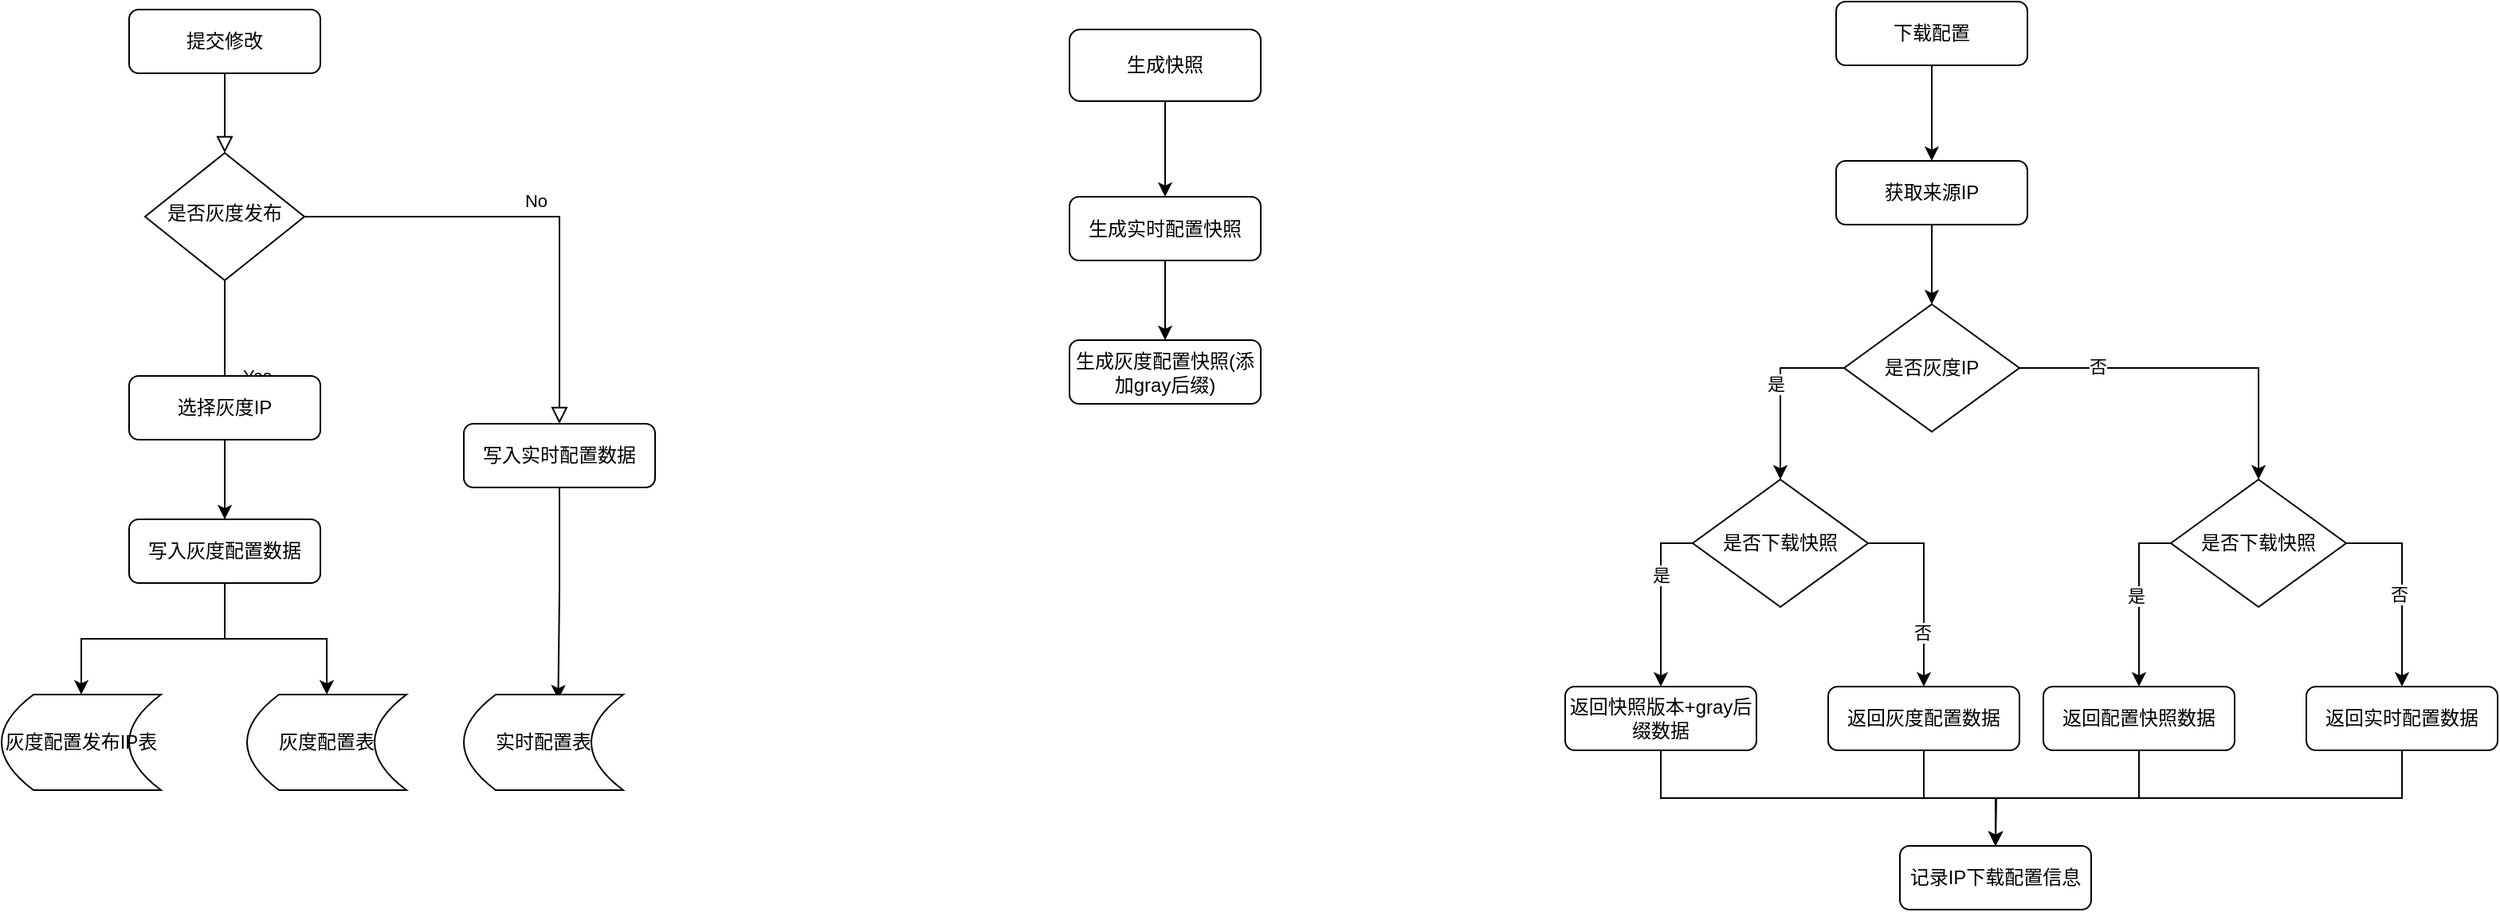 <mxfile version="18.0.2" type="github">
  <diagram id="C5RBs43oDa-KdzZeNtuy" name="Page-1">
    <mxGraphModel dx="1483" dy="781" grid="1" gridSize="10" guides="1" tooltips="1" connect="1" arrows="1" fold="1" page="1" pageScale="1" pageWidth="827" pageHeight="1169" math="0" shadow="0">
      <root>
        <mxCell id="WIyWlLk6GJQsqaUBKTNV-0" />
        <mxCell id="WIyWlLk6GJQsqaUBKTNV-1" parent="WIyWlLk6GJQsqaUBKTNV-0" />
        <mxCell id="WIyWlLk6GJQsqaUBKTNV-2" value="" style="rounded=0;html=1;jettySize=auto;orthogonalLoop=1;fontSize=11;endArrow=block;endFill=0;endSize=8;strokeWidth=1;shadow=0;labelBackgroundColor=none;edgeStyle=orthogonalEdgeStyle;" parent="WIyWlLk6GJQsqaUBKTNV-1" source="WIyWlLk6GJQsqaUBKTNV-3" target="WIyWlLk6GJQsqaUBKTNV-6" edge="1">
          <mxGeometry relative="1" as="geometry" />
        </mxCell>
        <mxCell id="WIyWlLk6GJQsqaUBKTNV-3" value="提交修改" style="rounded=1;whiteSpace=wrap;html=1;fontSize=12;glass=0;strokeWidth=1;shadow=0;" parent="WIyWlLk6GJQsqaUBKTNV-1" vertex="1">
          <mxGeometry x="340" y="110" width="120" height="40" as="geometry" />
        </mxCell>
        <mxCell id="WIyWlLk6GJQsqaUBKTNV-4" value="Yes" style="rounded=0;html=1;jettySize=auto;orthogonalLoop=1;fontSize=11;endArrow=block;endFill=0;endSize=8;strokeWidth=1;shadow=0;labelBackgroundColor=none;edgeStyle=orthogonalEdgeStyle;entryX=0.5;entryY=0;entryDx=0;entryDy=0;" parent="WIyWlLk6GJQsqaUBKTNV-1" source="WIyWlLk6GJQsqaUBKTNV-6" target="WIyWlLk6GJQsqaUBKTNV-12" edge="1">
          <mxGeometry y="20" relative="1" as="geometry">
            <mxPoint as="offset" />
            <mxPoint x="300" y="240" as="targetPoint" />
            <Array as="points">
              <mxPoint x="400" y="370" />
              <mxPoint x="400" y="370" />
            </Array>
          </mxGeometry>
        </mxCell>
        <mxCell id="WIyWlLk6GJQsqaUBKTNV-5" value="No" style="edgeStyle=orthogonalEdgeStyle;rounded=0;html=1;jettySize=auto;orthogonalLoop=1;fontSize=11;endArrow=block;endFill=0;endSize=8;strokeWidth=1;shadow=0;labelBackgroundColor=none;" parent="WIyWlLk6GJQsqaUBKTNV-1" source="WIyWlLk6GJQsqaUBKTNV-6" target="WIyWlLk6GJQsqaUBKTNV-7" edge="1">
          <mxGeometry y="10" relative="1" as="geometry">
            <mxPoint as="offset" />
          </mxGeometry>
        </mxCell>
        <mxCell id="WIyWlLk6GJQsqaUBKTNV-6" value="是否灰度发布" style="rhombus;whiteSpace=wrap;html=1;shadow=0;fontFamily=Helvetica;fontSize=12;align=center;strokeWidth=1;spacing=6;spacingTop=-4;" parent="WIyWlLk6GJQsqaUBKTNV-1" vertex="1">
          <mxGeometry x="350" y="200" width="100" height="80" as="geometry" />
        </mxCell>
        <mxCell id="IAZ51zwTV2T372JqHPF7-9" style="edgeStyle=orthogonalEdgeStyle;rounded=0;orthogonalLoop=1;jettySize=auto;html=1;entryX=0.592;entryY=0.05;entryDx=0;entryDy=0;entryPerimeter=0;" edge="1" parent="WIyWlLk6GJQsqaUBKTNV-1" source="WIyWlLk6GJQsqaUBKTNV-7" target="IAZ51zwTV2T372JqHPF7-8">
          <mxGeometry relative="1" as="geometry" />
        </mxCell>
        <mxCell id="WIyWlLk6GJQsqaUBKTNV-7" value="写入实时配置数据" style="rounded=1;whiteSpace=wrap;html=1;fontSize=12;glass=0;strokeWidth=1;shadow=0;" parent="WIyWlLk6GJQsqaUBKTNV-1" vertex="1">
          <mxGeometry x="550" y="370" width="120" height="40" as="geometry" />
        </mxCell>
        <mxCell id="IAZ51zwTV2T372JqHPF7-5" style="edgeStyle=orthogonalEdgeStyle;rounded=0;orthogonalLoop=1;jettySize=auto;html=1;" edge="1" parent="WIyWlLk6GJQsqaUBKTNV-1" source="WIyWlLk6GJQsqaUBKTNV-11" target="IAZ51zwTV2T372JqHPF7-0">
          <mxGeometry relative="1" as="geometry" />
        </mxCell>
        <mxCell id="IAZ51zwTV2T372JqHPF7-7" style="edgeStyle=orthogonalEdgeStyle;rounded=0;orthogonalLoop=1;jettySize=auto;html=1;entryX=0.5;entryY=0;entryDx=0;entryDy=0;" edge="1" parent="WIyWlLk6GJQsqaUBKTNV-1" source="WIyWlLk6GJQsqaUBKTNV-11" target="IAZ51zwTV2T372JqHPF7-1">
          <mxGeometry relative="1" as="geometry" />
        </mxCell>
        <mxCell id="WIyWlLk6GJQsqaUBKTNV-11" value="写入灰度配置数据" style="rounded=1;whiteSpace=wrap;html=1;fontSize=12;glass=0;strokeWidth=1;shadow=0;" parent="WIyWlLk6GJQsqaUBKTNV-1" vertex="1">
          <mxGeometry x="340" y="430" width="120" height="40" as="geometry" />
        </mxCell>
        <mxCell id="IAZ51zwTV2T372JqHPF7-6" style="edgeStyle=orthogonalEdgeStyle;rounded=0;orthogonalLoop=1;jettySize=auto;html=1;" edge="1" parent="WIyWlLk6GJQsqaUBKTNV-1" source="WIyWlLk6GJQsqaUBKTNV-12" target="WIyWlLk6GJQsqaUBKTNV-11">
          <mxGeometry relative="1" as="geometry" />
        </mxCell>
        <mxCell id="WIyWlLk6GJQsqaUBKTNV-12" value="选择灰度IP" style="rounded=1;whiteSpace=wrap;html=1;fontSize=12;glass=0;strokeWidth=1;shadow=0;" parent="WIyWlLk6GJQsqaUBKTNV-1" vertex="1">
          <mxGeometry x="340" y="340" width="120" height="40" as="geometry" />
        </mxCell>
        <mxCell id="IAZ51zwTV2T372JqHPF7-0" value="灰度配置表" style="shape=dataStorage;whiteSpace=wrap;html=1;fixedSize=1;" vertex="1" parent="WIyWlLk6GJQsqaUBKTNV-1">
          <mxGeometry x="414" y="540" width="100" height="60" as="geometry" />
        </mxCell>
        <mxCell id="IAZ51zwTV2T372JqHPF7-1" value="灰度配置发布IP表" style="shape=dataStorage;whiteSpace=wrap;html=1;fixedSize=1;" vertex="1" parent="WIyWlLk6GJQsqaUBKTNV-1">
          <mxGeometry x="260" y="540" width="100" height="60" as="geometry" />
        </mxCell>
        <mxCell id="IAZ51zwTV2T372JqHPF7-8" value="实时配置表" style="shape=dataStorage;whiteSpace=wrap;html=1;fixedSize=1;" vertex="1" parent="WIyWlLk6GJQsqaUBKTNV-1">
          <mxGeometry x="550" y="540" width="100" height="60" as="geometry" />
        </mxCell>
        <mxCell id="IAZ51zwTV2T372JqHPF7-19" style="edgeStyle=orthogonalEdgeStyle;rounded=0;orthogonalLoop=1;jettySize=auto;html=1;entryX=0.5;entryY=0;entryDx=0;entryDy=0;" edge="1" parent="WIyWlLk6GJQsqaUBKTNV-1" source="IAZ51zwTV2T372JqHPF7-11" target="IAZ51zwTV2T372JqHPF7-13">
          <mxGeometry relative="1" as="geometry" />
        </mxCell>
        <mxCell id="IAZ51zwTV2T372JqHPF7-11" value="下载配置" style="rounded=1;whiteSpace=wrap;html=1;fontSize=12;glass=0;strokeWidth=1;shadow=0;" vertex="1" parent="WIyWlLk6GJQsqaUBKTNV-1">
          <mxGeometry x="1411" y="105" width="120" height="40" as="geometry" />
        </mxCell>
        <mxCell id="IAZ51zwTV2T372JqHPF7-20" style="edgeStyle=orthogonalEdgeStyle;rounded=0;orthogonalLoop=1;jettySize=auto;html=1;entryX=0.5;entryY=0;entryDx=0;entryDy=0;" edge="1" parent="WIyWlLk6GJQsqaUBKTNV-1" source="IAZ51zwTV2T372JqHPF7-13" target="IAZ51zwTV2T372JqHPF7-16">
          <mxGeometry relative="1" as="geometry" />
        </mxCell>
        <mxCell id="IAZ51zwTV2T372JqHPF7-13" value="获取来源IP" style="rounded=1;whiteSpace=wrap;html=1;fontSize=12;glass=0;strokeWidth=1;shadow=0;" vertex="1" parent="WIyWlLk6GJQsqaUBKTNV-1">
          <mxGeometry x="1411" y="205" width="120" height="40" as="geometry" />
        </mxCell>
        <mxCell id="IAZ51zwTV2T372JqHPF7-22" style="edgeStyle=orthogonalEdgeStyle;rounded=0;orthogonalLoop=1;jettySize=auto;html=1;entryX=0.5;entryY=0;entryDx=0;entryDy=0;" edge="1" parent="WIyWlLk6GJQsqaUBKTNV-1" source="IAZ51zwTV2T372JqHPF7-16" target="IAZ51zwTV2T372JqHPF7-40">
          <mxGeometry relative="1" as="geometry">
            <mxPoint x="1638.56" y="425.2" as="targetPoint" />
          </mxGeometry>
        </mxCell>
        <mxCell id="IAZ51zwTV2T372JqHPF7-36" value="否" style="edgeLabel;html=1;align=center;verticalAlign=middle;resizable=0;points=[];" vertex="1" connectable="0" parent="IAZ51zwTV2T372JqHPF7-22">
          <mxGeometry x="-0.56" y="1" relative="1" as="geometry">
            <mxPoint as="offset" />
          </mxGeometry>
        </mxCell>
        <mxCell id="IAZ51zwTV2T372JqHPF7-38" style="edgeStyle=orthogonalEdgeStyle;rounded=0;orthogonalLoop=1;jettySize=auto;html=1;exitX=0;exitY=0.5;exitDx=0;exitDy=0;entryX=0.5;entryY=0;entryDx=0;entryDy=0;" edge="1" parent="WIyWlLk6GJQsqaUBKTNV-1" source="IAZ51zwTV2T372JqHPF7-16" target="IAZ51zwTV2T372JqHPF7-34">
          <mxGeometry relative="1" as="geometry" />
        </mxCell>
        <mxCell id="IAZ51zwTV2T372JqHPF7-39" value="是" style="edgeLabel;html=1;align=center;verticalAlign=middle;resizable=0;points=[];" vertex="1" connectable="0" parent="IAZ51zwTV2T372JqHPF7-38">
          <mxGeometry x="-0.092" y="-3" relative="1" as="geometry">
            <mxPoint as="offset" />
          </mxGeometry>
        </mxCell>
        <mxCell id="IAZ51zwTV2T372JqHPF7-16" value="是否灰度IP" style="rhombus;whiteSpace=wrap;html=1;" vertex="1" parent="WIyWlLk6GJQsqaUBKTNV-1">
          <mxGeometry x="1416" y="295" width="110" height="80" as="geometry" />
        </mxCell>
        <mxCell id="IAZ51zwTV2T372JqHPF7-24" value="记录IP下载配置信息" style="rounded=1;whiteSpace=wrap;html=1;fontSize=12;glass=0;strokeWidth=1;shadow=0;" vertex="1" parent="WIyWlLk6GJQsqaUBKTNV-1">
          <mxGeometry x="1451" y="635" width="120" height="40" as="geometry" />
        </mxCell>
        <mxCell id="IAZ51zwTV2T372JqHPF7-32" style="edgeStyle=orthogonalEdgeStyle;rounded=0;orthogonalLoop=1;jettySize=auto;html=1;entryX=0.5;entryY=0;entryDx=0;entryDy=0;" edge="1" parent="WIyWlLk6GJQsqaUBKTNV-1" source="IAZ51zwTV2T372JqHPF7-28" target="IAZ51zwTV2T372JqHPF7-31">
          <mxGeometry relative="1" as="geometry" />
        </mxCell>
        <mxCell id="IAZ51zwTV2T372JqHPF7-28" value="生成快照" style="rounded=1;whiteSpace=wrap;html=1;fontSize=12;glass=0;strokeWidth=1;shadow=0;" vertex="1" parent="WIyWlLk6GJQsqaUBKTNV-1">
          <mxGeometry x="930" y="122.5" width="120" height="45" as="geometry" />
        </mxCell>
        <mxCell id="IAZ51zwTV2T372JqHPF7-30" value="生成灰度配置快照(添加gray后缀)" style="rounded=1;whiteSpace=wrap;html=1;fontSize=12;glass=0;strokeWidth=1;shadow=0;" vertex="1" parent="WIyWlLk6GJQsqaUBKTNV-1">
          <mxGeometry x="930" y="317.5" width="120" height="40" as="geometry" />
        </mxCell>
        <mxCell id="IAZ51zwTV2T372JqHPF7-33" style="edgeStyle=orthogonalEdgeStyle;rounded=0;orthogonalLoop=1;jettySize=auto;html=1;entryX=0.5;entryY=0;entryDx=0;entryDy=0;" edge="1" parent="WIyWlLk6GJQsqaUBKTNV-1" source="IAZ51zwTV2T372JqHPF7-31" target="IAZ51zwTV2T372JqHPF7-30">
          <mxGeometry relative="1" as="geometry" />
        </mxCell>
        <mxCell id="IAZ51zwTV2T372JqHPF7-31" value="生成实时配置快照" style="rounded=1;whiteSpace=wrap;html=1;fontSize=12;glass=0;strokeWidth=1;shadow=0;" vertex="1" parent="WIyWlLk6GJQsqaUBKTNV-1">
          <mxGeometry x="930" y="227.5" width="120" height="40" as="geometry" />
        </mxCell>
        <mxCell id="IAZ51zwTV2T372JqHPF7-42" style="edgeStyle=orthogonalEdgeStyle;rounded=0;orthogonalLoop=1;jettySize=auto;html=1;exitX=0;exitY=0.5;exitDx=0;exitDy=0;" edge="1" parent="WIyWlLk6GJQsqaUBKTNV-1" source="IAZ51zwTV2T372JqHPF7-34" target="IAZ51zwTV2T372JqHPF7-41">
          <mxGeometry relative="1" as="geometry" />
        </mxCell>
        <mxCell id="IAZ51zwTV2T372JqHPF7-43" value="是" style="edgeLabel;html=1;align=center;verticalAlign=middle;resizable=0;points=[];" vertex="1" connectable="0" parent="IAZ51zwTV2T372JqHPF7-42">
          <mxGeometry x="-0.273" relative="1" as="geometry">
            <mxPoint as="offset" />
          </mxGeometry>
        </mxCell>
        <mxCell id="IAZ51zwTV2T372JqHPF7-46" style="edgeStyle=orthogonalEdgeStyle;rounded=0;orthogonalLoop=1;jettySize=auto;html=1;exitX=1;exitY=0.5;exitDx=0;exitDy=0;" edge="1" parent="WIyWlLk6GJQsqaUBKTNV-1" source="IAZ51zwTV2T372JqHPF7-34" target="IAZ51zwTV2T372JqHPF7-44">
          <mxGeometry relative="1" as="geometry" />
        </mxCell>
        <mxCell id="IAZ51zwTV2T372JqHPF7-47" value="否" style="edgeLabel;html=1;align=center;verticalAlign=middle;resizable=0;points=[];" vertex="1" connectable="0" parent="IAZ51zwTV2T372JqHPF7-46">
          <mxGeometry x="0.453" y="-1" relative="1" as="geometry">
            <mxPoint as="offset" />
          </mxGeometry>
        </mxCell>
        <mxCell id="IAZ51zwTV2T372JqHPF7-34" value="是否下载快照" style="rhombus;whiteSpace=wrap;html=1;" vertex="1" parent="WIyWlLk6GJQsqaUBKTNV-1">
          <mxGeometry x="1321" y="405" width="110" height="80" as="geometry" />
        </mxCell>
        <mxCell id="IAZ51zwTV2T372JqHPF7-50" style="edgeStyle=orthogonalEdgeStyle;rounded=0;orthogonalLoop=1;jettySize=auto;html=1;entryX=0.5;entryY=0;entryDx=0;entryDy=0;exitX=0;exitY=0.5;exitDx=0;exitDy=0;" edge="1" parent="WIyWlLk6GJQsqaUBKTNV-1" source="IAZ51zwTV2T372JqHPF7-40" target="IAZ51zwTV2T372JqHPF7-48">
          <mxGeometry relative="1" as="geometry" />
        </mxCell>
        <mxCell id="IAZ51zwTV2T372JqHPF7-51" value="是" style="edgeLabel;html=1;align=center;verticalAlign=middle;resizable=0;points=[];" vertex="1" connectable="0" parent="IAZ51zwTV2T372JqHPF7-50">
          <mxGeometry x="-0.036" y="-2" relative="1" as="geometry">
            <mxPoint as="offset" />
          </mxGeometry>
        </mxCell>
        <mxCell id="IAZ51zwTV2T372JqHPF7-52" style="edgeStyle=orthogonalEdgeStyle;rounded=0;orthogonalLoop=1;jettySize=auto;html=1;exitX=1;exitY=0.5;exitDx=0;exitDy=0;" edge="1" parent="WIyWlLk6GJQsqaUBKTNV-1" source="IAZ51zwTV2T372JqHPF7-40" target="IAZ51zwTV2T372JqHPF7-49">
          <mxGeometry relative="1" as="geometry" />
        </mxCell>
        <mxCell id="IAZ51zwTV2T372JqHPF7-53" value="否" style="edgeLabel;html=1;align=center;verticalAlign=middle;resizable=0;points=[];" vertex="1" connectable="0" parent="IAZ51zwTV2T372JqHPF7-52">
          <mxGeometry x="0.072" y="-2" relative="1" as="geometry">
            <mxPoint as="offset" />
          </mxGeometry>
        </mxCell>
        <mxCell id="IAZ51zwTV2T372JqHPF7-40" value="是否下载快照" style="rhombus;whiteSpace=wrap;html=1;" vertex="1" parent="WIyWlLk6GJQsqaUBKTNV-1">
          <mxGeometry x="1621" y="405" width="110" height="80" as="geometry" />
        </mxCell>
        <mxCell id="IAZ51zwTV2T372JqHPF7-54" style="edgeStyle=orthogonalEdgeStyle;rounded=0;orthogonalLoop=1;jettySize=auto;html=1;exitX=0.5;exitY=1;exitDx=0;exitDy=0;" edge="1" parent="WIyWlLk6GJQsqaUBKTNV-1" source="IAZ51zwTV2T372JqHPF7-41" target="IAZ51zwTV2T372JqHPF7-24">
          <mxGeometry relative="1" as="geometry" />
        </mxCell>
        <mxCell id="IAZ51zwTV2T372JqHPF7-41" value="返回快照版本+gray后缀数据" style="rounded=1;whiteSpace=wrap;html=1;fontSize=12;glass=0;strokeWidth=1;shadow=0;" vertex="1" parent="WIyWlLk6GJQsqaUBKTNV-1">
          <mxGeometry x="1241" y="535" width="120" height="40" as="geometry" />
        </mxCell>
        <mxCell id="IAZ51zwTV2T372JqHPF7-55" style="edgeStyle=orthogonalEdgeStyle;rounded=0;orthogonalLoop=1;jettySize=auto;html=1;entryX=0.5;entryY=0;entryDx=0;entryDy=0;" edge="1" parent="WIyWlLk6GJQsqaUBKTNV-1" source="IAZ51zwTV2T372JqHPF7-44" target="IAZ51zwTV2T372JqHPF7-24">
          <mxGeometry relative="1" as="geometry" />
        </mxCell>
        <mxCell id="IAZ51zwTV2T372JqHPF7-44" value="返回灰度配置数据" style="rounded=1;whiteSpace=wrap;html=1;fontSize=12;glass=0;strokeWidth=1;shadow=0;" vertex="1" parent="WIyWlLk6GJQsqaUBKTNV-1">
          <mxGeometry x="1406" y="535" width="120" height="40" as="geometry" />
        </mxCell>
        <mxCell id="IAZ51zwTV2T372JqHPF7-56" style="edgeStyle=orthogonalEdgeStyle;rounded=0;orthogonalLoop=1;jettySize=auto;html=1;exitX=0.5;exitY=1;exitDx=0;exitDy=0;" edge="1" parent="WIyWlLk6GJQsqaUBKTNV-1" source="IAZ51zwTV2T372JqHPF7-48">
          <mxGeometry relative="1" as="geometry">
            <mxPoint x="1511" y="635" as="targetPoint" />
          </mxGeometry>
        </mxCell>
        <mxCell id="IAZ51zwTV2T372JqHPF7-48" value="返回配置快照数据" style="rounded=1;whiteSpace=wrap;html=1;fontSize=12;glass=0;strokeWidth=1;shadow=0;" vertex="1" parent="WIyWlLk6GJQsqaUBKTNV-1">
          <mxGeometry x="1541" y="535" width="120" height="40" as="geometry" />
        </mxCell>
        <mxCell id="IAZ51zwTV2T372JqHPF7-58" style="edgeStyle=orthogonalEdgeStyle;rounded=0;orthogonalLoop=1;jettySize=auto;html=1;exitX=0.5;exitY=1;exitDx=0;exitDy=0;" edge="1" parent="WIyWlLk6GJQsqaUBKTNV-1" source="IAZ51zwTV2T372JqHPF7-49" target="IAZ51zwTV2T372JqHPF7-24">
          <mxGeometry relative="1" as="geometry" />
        </mxCell>
        <mxCell id="IAZ51zwTV2T372JqHPF7-49" value="返回实时配置数据" style="rounded=1;whiteSpace=wrap;html=1;fontSize=12;glass=0;strokeWidth=1;shadow=0;" vertex="1" parent="WIyWlLk6GJQsqaUBKTNV-1">
          <mxGeometry x="1706" y="535" width="120" height="40" as="geometry" />
        </mxCell>
      </root>
    </mxGraphModel>
  </diagram>
</mxfile>
